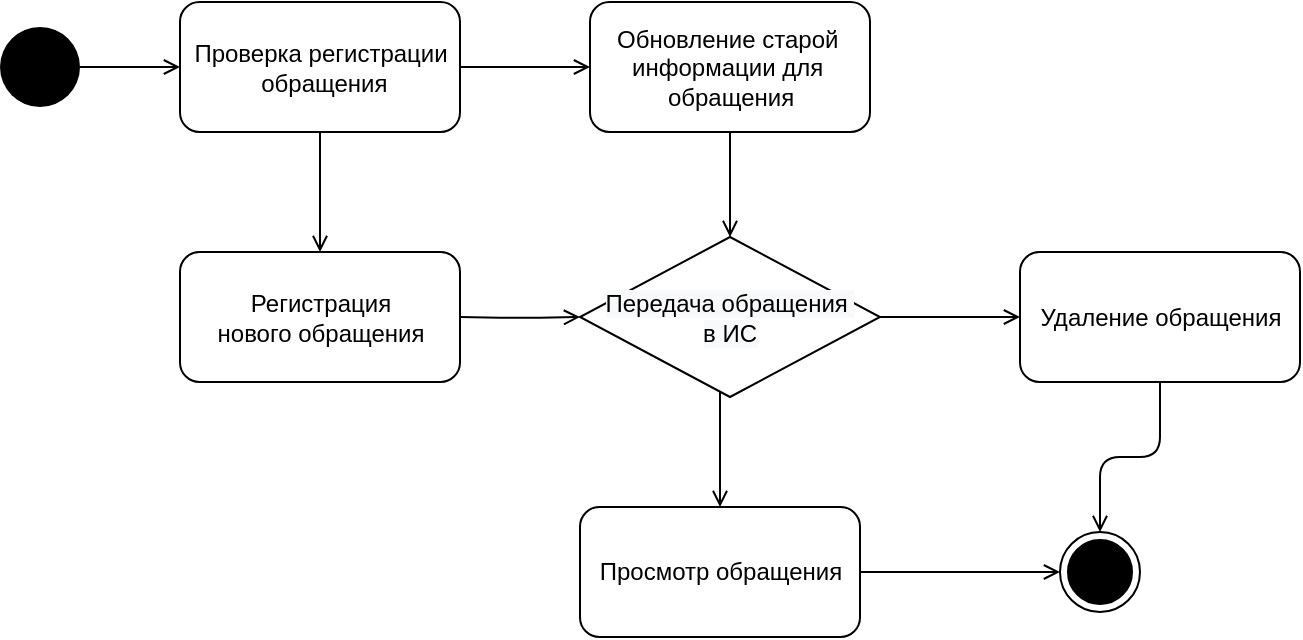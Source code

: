 <mxfile version="14.1.2" type="github">
  <diagram id="pgo47Rh_8xEnOCVIJUxc" name="Страница 1">
    <mxGraphModel dx="946" dy="645" grid="1" gridSize="10" guides="1" tooltips="1" connect="1" arrows="1" fold="1" page="1" pageScale="1" pageWidth="827" pageHeight="1169" math="0" shadow="0">
      <root>
        <mxCell id="0" />
        <mxCell id="1" parent="0" />
        <mxCell id="p37Rj1UdS-9iCcIye5z5-1" value="" style="ellipse;fillColor=#000000;strokeColor=none;rounded=0;sketch=0;" parent="1" vertex="1">
          <mxGeometry x="110" y="147.5" width="40" height="40" as="geometry" />
        </mxCell>
        <mxCell id="p37Rj1UdS-9iCcIye5z5-4" value="" style="edgeStyle=orthogonalEdgeStyle;curved=0;rounded=1;sketch=0;orthogonalLoop=1;jettySize=auto;html=1;startArrow=open;startFill=0;endArrow=none;endFill=0;" parent="1" source="p37Rj1UdS-9iCcIye5z5-3" target="p37Rj1UdS-9iCcIye5z5-1" edge="1">
          <mxGeometry relative="1" as="geometry" />
        </mxCell>
        <mxCell id="p37Rj1UdS-9iCcIye5z5-3" value="Проверка регистрации&lt;br&gt;&amp;nbsp;обращения" style="html=1;rounded=1;sketch=0;" parent="1" vertex="1">
          <mxGeometry x="200" y="135" width="140" height="65" as="geometry" />
        </mxCell>
        <mxCell id="p37Rj1UdS-9iCcIye5z5-6" value="" style="edgeStyle=orthogonalEdgeStyle;curved=0;rounded=1;sketch=0;orthogonalLoop=1;jettySize=auto;html=1;startArrow=open;startFill=0;endArrow=none;endFill=0;" parent="1" source="p37Rj1UdS-9iCcIye5z5-5" target="p37Rj1UdS-9iCcIye5z5-3" edge="1">
          <mxGeometry relative="1" as="geometry" />
        </mxCell>
        <mxCell id="p37Rj1UdS-9iCcIye5z5-5" value="Регистрация &lt;br&gt;нового обращения" style="html=1;rounded=1;sketch=0;" parent="1" vertex="1">
          <mxGeometry x="200" y="260" width="140" height="65" as="geometry" />
        </mxCell>
        <mxCell id="p37Rj1UdS-9iCcIye5z5-8" value="" style="edgeStyle=orthogonalEdgeStyle;curved=0;rounded=1;sketch=0;orthogonalLoop=1;jettySize=auto;html=1;startArrow=open;startFill=0;endArrow=none;endFill=0;" parent="1" source="p37Rj1UdS-9iCcIye5z5-7" target="p37Rj1UdS-9iCcIye5z5-3" edge="1">
          <mxGeometry relative="1" as="geometry" />
        </mxCell>
        <mxCell id="p37Rj1UdS-9iCcIye5z5-7" value="Обновление старой&amp;nbsp;&lt;br&gt;информации для&amp;nbsp;&lt;br&gt;обращения" style="html=1;rounded=1;sketch=0;" parent="1" vertex="1">
          <mxGeometry x="405" y="135" width="140" height="65" as="geometry" />
        </mxCell>
        <mxCell id="p37Rj1UdS-9iCcIye5z5-10" value="" style="edgeStyle=orthogonalEdgeStyle;curved=0;rounded=1;sketch=0;orthogonalLoop=1;jettySize=auto;html=1;startArrow=open;startFill=0;endArrow=none;endFill=0;" parent="1" target="p37Rj1UdS-9iCcIye5z5-5" edge="1">
          <mxGeometry relative="1" as="geometry">
            <mxPoint x="400" y="292.5" as="sourcePoint" />
          </mxGeometry>
        </mxCell>
        <mxCell id="p37Rj1UdS-9iCcIye5z5-12" value="" style="edgeStyle=orthogonalEdgeStyle;curved=0;rounded=1;sketch=0;orthogonalLoop=1;jettySize=auto;html=1;startArrow=open;startFill=0;endArrow=none;endFill=0;exitX=0.5;exitY=0;exitDx=0;exitDy=0;" parent="1" source="iTfSnq2krKud-4yVcjn1-1" target="p37Rj1UdS-9iCcIye5z5-7" edge="1">
          <mxGeometry relative="1" as="geometry">
            <mxPoint x="470" y="260" as="sourcePoint" />
          </mxGeometry>
        </mxCell>
        <mxCell id="p37Rj1UdS-9iCcIye5z5-17" value="" style="edgeStyle=orthogonalEdgeStyle;curved=0;rounded=1;sketch=0;orthogonalLoop=1;jettySize=auto;html=1;startArrow=open;startFill=0;endArrow=none;endFill=0;" parent="1" source="p37Rj1UdS-9iCcIye5z5-13" edge="1">
          <mxGeometry relative="1" as="geometry">
            <mxPoint x="470" y="325" as="targetPoint" />
          </mxGeometry>
        </mxCell>
        <mxCell id="p37Rj1UdS-9iCcIye5z5-13" value="Просмотр обращения" style="html=1;rounded=1;sketch=0;" parent="1" vertex="1">
          <mxGeometry x="400" y="387.5" width="140" height="65" as="geometry" />
        </mxCell>
        <mxCell id="p37Rj1UdS-9iCcIye5z5-15" value="" style="edgeStyle=orthogonalEdgeStyle;curved=0;rounded=1;sketch=0;orthogonalLoop=1;jettySize=auto;html=1;startArrow=open;startFill=0;endArrow=none;endFill=0;entryX=1;entryY=0.5;entryDx=0;entryDy=0;" parent="1" source="p37Rj1UdS-9iCcIye5z5-14" target="iTfSnq2krKud-4yVcjn1-1" edge="1">
          <mxGeometry relative="1" as="geometry">
            <mxPoint x="540" y="292.5" as="targetPoint" />
          </mxGeometry>
        </mxCell>
        <mxCell id="p37Rj1UdS-9iCcIye5z5-14" value="Удаление обращения" style="html=1;rounded=1;sketch=0;" parent="1" vertex="1">
          <mxGeometry x="620" y="260" width="140" height="65" as="geometry" />
        </mxCell>
        <mxCell id="p37Rj1UdS-9iCcIye5z5-20" style="edgeStyle=orthogonalEdgeStyle;curved=0;rounded=1;sketch=0;orthogonalLoop=1;jettySize=auto;html=1;exitX=0;exitY=0.5;exitDx=0;exitDy=0;entryX=1;entryY=0.5;entryDx=0;entryDy=0;startArrow=open;startFill=0;endArrow=none;endFill=0;" parent="1" source="p37Rj1UdS-9iCcIye5z5-18" target="p37Rj1UdS-9iCcIye5z5-13" edge="1">
          <mxGeometry relative="1" as="geometry" />
        </mxCell>
        <mxCell id="p37Rj1UdS-9iCcIye5z5-22" style="edgeStyle=orthogonalEdgeStyle;curved=0;rounded=1;sketch=0;orthogonalLoop=1;jettySize=auto;html=1;exitX=0.5;exitY=0;exitDx=0;exitDy=0;entryX=0.5;entryY=1;entryDx=0;entryDy=0;startArrow=open;startFill=0;endArrow=none;endFill=0;" parent="1" source="p37Rj1UdS-9iCcIye5z5-18" target="p37Rj1UdS-9iCcIye5z5-14" edge="1">
          <mxGeometry relative="1" as="geometry" />
        </mxCell>
        <mxCell id="p37Rj1UdS-9iCcIye5z5-18" value="" style="ellipse;html=1;shape=endState;fillColor=#000000;strokeColor=#000000;rounded=1;sketch=0;" parent="1" vertex="1">
          <mxGeometry x="640" y="400" width="40" height="40" as="geometry" />
        </mxCell>
        <mxCell id="iTfSnq2krKud-4yVcjn1-1" value="&lt;span style=&quot;color: rgb(0, 0, 0); font-family: helvetica; font-size: 12px; font-style: normal; font-weight: normal; letter-spacing: normal; text-align: center; text-indent: 0px; text-transform: none; word-spacing: 0px; background-color: rgb(248, 249, 250); text-decoration: none; display: inline; float: none;&quot;&gt;Передача обращения&amp;nbsp;&lt;/span&gt;&lt;br style=&quot;color: rgb(0, 0, 0); font-family: helvetica; font-size: 12px; font-style: normal; font-weight: normal; letter-spacing: normal; text-align: center; text-indent: 0px; text-transform: none; word-spacing: 0px; text-decoration: none;&quot;&gt;&lt;span style=&quot;color: rgb(0, 0, 0); font-family: helvetica; font-size: 12px; font-style: normal; font-weight: normal; letter-spacing: normal; text-align: center; text-indent: 0px; text-transform: none; word-spacing: 0px; background-color: rgb(248, 249, 250); text-decoration: none; display: inline; float: none;&quot;&gt;в ИС&lt;/span&gt;" style="rhombus;whiteSpace=wrap;html=1;" vertex="1" parent="1">
          <mxGeometry x="400" y="252.5" width="150" height="80" as="geometry" />
        </mxCell>
      </root>
    </mxGraphModel>
  </diagram>
</mxfile>
